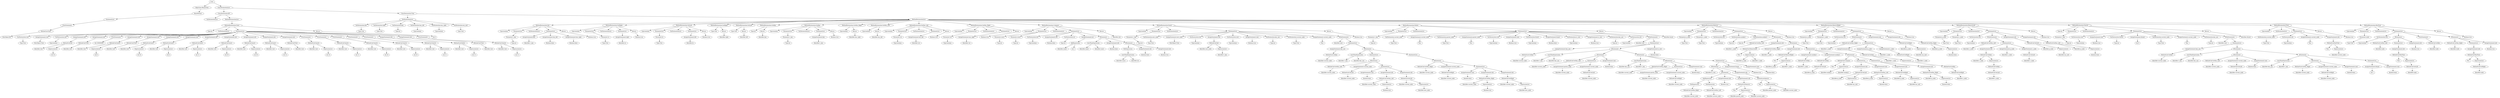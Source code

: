 digraph {
n0 [label="Goal:"];
n1 [label="MainClass:BinaryTree"];
n2 [label="MainMethod:"];
n3 [label="StatementList:"];
n4 [label="PrintStatement:"];
n5 [label="MethodCall:Start"];
n6 [label="NewObject:BT"];
n5 -> n6
n4 -> n5
n3 -> n4
n2 -> n3
n1 -> n2
n0 -> n1
n7 [label="ClassDeclarationList:"];
n8 [label="ClassDeclaration:BT"];
n9 [label="VarDeclarationList:"];
n8 -> n9
n10 [label="MethodDeclarationList:"];
n11 [label="MethodDeclaration:Start"];
n12 [label="Type:int"];
n11 -> n12
n13 [label="VarDeclarationList:"];
n11 -> n13
n14 [label="StatementList:"];
n15 [label="VarDeclaration:root"];
n16 [label="Type:Tree"];
n15 -> n16
n14 -> n15
n17 [label="AssignStatement:root"];
n18 [label="NewObject:Tree"];
n17 -> n18
n14 -> n17
n19 [label="VarDeclaration:ntb"];
n20 [label="Type:boolean"];
n19 -> n20
n14 -> n19
n21 [label="AssignStatement:ntb"];
n22 [label="MethodCall:Init"];
n23 [label="Identifier:root"];
n22 -> n23
n24 [label="ExpressionList:"];
n25 [label="Int:16"];
n24 -> n25
n22 -> n24
n21 -> n22
n14 -> n21
n26 [label="AssignStatement:ntb"];
n27 [label="MethodCall:Print"];
n28 [label="Identifier:root"];
n27 -> n28
n26 -> n27
n14 -> n26
n29 [label="PrintStatement:"];
n30 [label="Int:100000000"];
n29 -> n30
n14 -> n29
n31 [label="AssignStatement:ntb"];
n32 [label="MethodCall:Insert"];
n33 [label="Identifier:root"];
n32 -> n33
n34 [label="ExpressionList:"];
n35 [label="Int:8"];
n34 -> n35
n32 -> n34
n31 -> n32
n14 -> n31
n36 [label="AssignStatement:ntb"];
n37 [label="MethodCall:Print"];
n38 [label="Identifier:root"];
n37 -> n38
n36 -> n37
n14 -> n36
n39 [label="AssignStatement:ntb"];
n40 [label="MethodCall:Insert"];
n41 [label="Identifier:root"];
n40 -> n41
n42 [label="ExpressionList:"];
n43 [label="Int:24"];
n42 -> n43
n40 -> n42
n39 -> n40
n14 -> n39
n44 [label="AssignStatement:ntb"];
n45 [label="MethodCall:Insert"];
n46 [label="Identifier:root"];
n45 -> n46
n47 [label="ExpressionList:"];
n48 [label="Int:4"];
n47 -> n48
n45 -> n47
n44 -> n45
n14 -> n44
n49 [label="AssignStatement:ntb"];
n50 [label="MethodCall:Insert"];
n51 [label="Identifier:root"];
n50 -> n51
n52 [label="ExpressionList:"];
n53 [label="Int:12"];
n52 -> n53
n50 -> n52
n49 -> n50
n14 -> n49
n54 [label="AssignStatement:ntb"];
n55 [label="MethodCall:Insert"];
n56 [label="Identifier:root"];
n55 -> n56
n57 [label="ExpressionList:"];
n58 [label="Int:20"];
n57 -> n58
n55 -> n57
n54 -> n55
n14 -> n54
n59 [label="AssignStatement:ntb"];
n60 [label="MethodCall:Insert"];
n61 [label="Identifier:root"];
n60 -> n61
n62 [label="ExpressionList:"];
n63 [label="Int:28"];
n62 -> n63
n60 -> n62
n59 -> n60
n14 -> n59
n64 [label="AssignStatement:ntb"];
n65 [label="MethodCall:Insert"];
n66 [label="Identifier:root"];
n65 -> n66
n67 [label="ExpressionList:"];
n68 [label="Int:14"];
n67 -> n68
n65 -> n67
n64 -> n65
n14 -> n64
n69 [label="AssignStatement:ntb"];
n70 [label="MethodCall:Print"];
n71 [label="Identifier:root"];
n70 -> n71
n69 -> n70
n14 -> n69
n72 [label="PrintStatement:"];
n73 [label="MethodCall:Search"];
n74 [label="Identifier:root"];
n73 -> n74
n75 [label="ExpressionList:"];
n76 [label="Int:24"];
n75 -> n76
n73 -> n75
n72 -> n73
n14 -> n72
n77 [label="PrintStatement:"];
n78 [label="MethodCall:Search"];
n79 [label="Identifier:root"];
n78 -> n79
n80 [label="ExpressionList:"];
n81 [label="Int:12"];
n80 -> n81
n78 -> n80
n77 -> n78
n14 -> n77
n82 [label="PrintStatement:"];
n83 [label="MethodCall:Search"];
n84 [label="Identifier:root"];
n83 -> n84
n85 [label="ExpressionList:"];
n86 [label="Int:16"];
n85 -> n86
n83 -> n85
n82 -> n83
n14 -> n82
n87 [label="PrintStatement:"];
n88 [label="MethodCall:Search"];
n89 [label="Identifier:root"];
n88 -> n89
n90 [label="ExpressionList:"];
n91 [label="Int:50"];
n90 -> n91
n88 -> n90
n87 -> n88
n14 -> n87
n92 [label="PrintStatement:"];
n93 [label="MethodCall:Search"];
n94 [label="Identifier:root"];
n93 -> n94
n95 [label="ExpressionList:"];
n96 [label="Int:12"];
n95 -> n96
n93 -> n95
n92 -> n93
n14 -> n92
n97 [label="AssignStatement:ntb"];
n98 [label="MethodCall:Delete"];
n99 [label="Identifier:root"];
n98 -> n99
n100 [label="ExpressionList:"];
n101 [label="Int:12"];
n100 -> n101
n98 -> n100
n97 -> n98
n14 -> n97
n102 [label="AssignStatement:ntb"];
n103 [label="MethodCall:Print"];
n104 [label="Identifier:root"];
n103 -> n104
n102 -> n103
n14 -> n102
n105 [label="PrintStatement:"];
n106 [label="MethodCall:Search"];
n107 [label="Identifier:root"];
n106 -> n107
n108 [label="ExpressionList:"];
n109 [label="Int:12"];
n108 -> n109
n106 -> n108
n105 -> n106
n14 -> n105
n11 -> n14
n110 [label="Return:"];
n111 [label="Int:0"];
n110 -> n111
n11 -> n110
n10 -> n11
n8 -> n10
n7 -> n8
n112 [label="ClassDeclaration:Tree"];
n113 [label="VarDeclarationList:"];
n114 [label="VarDeclaration:left"];
n115 [label="Type:Tree"];
n114 -> n115
n113 -> n114
n116 [label="VarDeclaration:right"];
n117 [label="Type:Tree"];
n116 -> n117
n113 -> n116
n118 [label="VarDeclaration:key"];
n119 [label="Type:int"];
n118 -> n119
n113 -> n118
n120 [label="VarDeclaration:has_left"];
n121 [label="Type:boolean"];
n120 -> n121
n113 -> n120
n122 [label="VarDeclaration:has_right"];
n123 [label="Type:boolean"];
n122 -> n123
n113 -> n122
n124 [label="VarDeclaration:my_null"];
n125 [label="Type:Tree"];
n124 -> n125
n113 -> n124
n112 -> n113
n126 [label="MethodDeclarationList:"];
n127 [label="MethodDeclaration:Init"];
n128 [label="Type:boolean"];
n127 -> n128
n129 [label="ParameterList:"];
n130 [label="Parameter:v_key"];
n131 [label="Type:int"];
n130 -> n131
n129 -> n130
n127 -> n129
n132 [label="VarDeclarationList:"];
n127 -> n132
n133 [label="StatementList:"];
n134 [label="AssignStatement:key"];
n135 [label="Identifier:v_key"];
n134 -> n135
n133 -> n134
n136 [label="AssignStatement:has_left"];
n137 [label="Boolean:false"];
n136 -> n137
n133 -> n136
n138 [label="AssignStatement:has_right"];
n139 [label="Boolean:false"];
n138 -> n139
n133 -> n138
n127 -> n133
n140 [label="Return:"];
n141 [label="Boolean:true"];
n140 -> n141
n127 -> n140
n126 -> n127
n142 [label="MethodDeclaration:SetRight"];
n143 [label="Type:boolean"];
n142 -> n143
n144 [label="ParameterList:"];
n145 [label="Parameter:rn"];
n146 [label="Type:Tree"];
n145 -> n146
n144 -> n145
n142 -> n144
n147 [label="VarDeclarationList:"];
n142 -> n147
n148 [label="StatementList:"];
n149 [label="AssignStatement:right"];
n150 [label="Identifier:rn"];
n149 -> n150
n148 -> n149
n142 -> n148
n151 [label="Return:"];
n152 [label="Boolean:true"];
n151 -> n152
n142 -> n151
n126 -> n142
n153 [label="MethodDeclaration:SetLeft"];
n154 [label="Type:boolean"];
n153 -> n154
n155 [label="ParameterList:"];
n156 [label="Parameter:ln"];
n157 [label="Type:Tree"];
n156 -> n157
n155 -> n156
n153 -> n155
n158 [label="VarDeclarationList:"];
n153 -> n158
n159 [label="StatementList:"];
n160 [label="AssignStatement:left"];
n161 [label="Identifier:ln"];
n160 -> n161
n159 -> n160
n153 -> n159
n162 [label="Return:"];
n163 [label="Boolean:true"];
n162 -> n163
n153 -> n162
n126 -> n153
n164 [label="MethodDeclaration:GetRight"];
n165 [label="Type:Tree"];
n164 -> n165
n166 [label="Return:"];
n167 [label="Identifier:right"];
n166 -> n167
n164 -> n166
n126 -> n164
n168 [label="MethodDeclaration:GetLeft"];
n169 [label="Type:Tree"];
n168 -> n169
n170 [label="Return:"];
n171 [label="Identifier:left"];
n170 -> n171
n168 -> n170
n126 -> n168
n172 [label="MethodDeclaration:GetKey"];
n173 [label="Type:int"];
n172 -> n173
n174 [label="Return:"];
n175 [label="Identifier:key"];
n174 -> n175
n172 -> n174
n126 -> n172
n176 [label="MethodDeclaration:SetKey"];
n177 [label="Type:boolean"];
n176 -> n177
n178 [label="ParameterList:"];
n179 [label="Parameter:v_key"];
n180 [label="Type:int"];
n179 -> n180
n178 -> n179
n176 -> n178
n181 [label="VarDeclarationList:"];
n176 -> n181
n182 [label="StatementList:"];
n183 [label="AssignStatement:key"];
n184 [label="Identifier:v_key"];
n183 -> n184
n182 -> n183
n176 -> n182
n185 [label="Return:"];
n186 [label="Boolean:true"];
n185 -> n186
n176 -> n185
n126 -> n176
n187 [label="MethodDeclaration:GetHas_Right"];
n188 [label="Type:boolean"];
n187 -> n188
n189 [label="Return:"];
n190 [label="Identifier:has_right"];
n189 -> n190
n187 -> n189
n126 -> n187
n191 [label="MethodDeclaration:GetHas_Left"];
n192 [label="Type:boolean"];
n191 -> n192
n193 [label="Return:"];
n194 [label="Identifier:has_left"];
n193 -> n194
n191 -> n193
n126 -> n191
n195 [label="MethodDeclaration:SetHas_Left"];
n196 [label="Type:boolean"];
n195 -> n196
n197 [label="ParameterList:"];
n198 [label="Parameter:val"];
n199 [label="Type:boolean"];
n198 -> n199
n197 -> n198
n195 -> n197
n200 [label="VarDeclarationList:"];
n195 -> n200
n201 [label="StatementList:"];
n202 [label="AssignStatement:has_left"];
n203 [label="Identifier:val"];
n202 -> n203
n201 -> n202
n195 -> n201
n204 [label="Return:"];
n205 [label="Boolean:true"];
n204 -> n205
n195 -> n204
n126 -> n195
n206 [label="MethodDeclaration:SetHas_Right"];
n207 [label="Type:boolean"];
n206 -> n207
n208 [label="ParameterList:"];
n209 [label="Parameter:val"];
n210 [label="Type:boolean"];
n209 -> n210
n208 -> n209
n206 -> n208
n211 [label="VarDeclarationList:"];
n206 -> n211
n212 [label="StatementList:"];
n213 [label="AssignStatement:has_right"];
n214 [label="Identifier:val"];
n213 -> n214
n212 -> n213
n206 -> n212
n215 [label="Return:"];
n216 [label="Boolean:true"];
n215 -> n216
n206 -> n215
n126 -> n206
n217 [label="MethodDeclaration:Compare"];
n218 [label="Type:boolean"];
n217 -> n218
n219 [label="ParameterList:"];
n220 [label="Parameter:num1"];
n221 [label="Type:int"];
n220 -> n221
n219 -> n220
n222 [label="Parameter:num2"];
n223 [label="Type:int"];
n222 -> n223
n219 -> n222
n217 -> n219
n224 [label="VarDeclarationList:"];
n217 -> n224
n225 [label="StatementList:"];
n226 [label="VarDeclaration:ntb"];
n227 [label="Type:boolean"];
n226 -> n227
n225 -> n226
n228 [label="AssignStatement:ntb"];
n229 [label="Boolean:false"];
n228 -> n229
n225 -> n228
n230 [label="VarDeclaration:nti"];
n231 [label="Type:int"];
n230 -> n231
n225 -> n230
n232 [label="AssignStatement:nti"];
n233 [label="AddExpression:"];
n234 [label="Identifier:num2"];
n233 -> n234
n235 [label="Int:1"];
n233 -> n235
n232 -> n233
n225 -> n232
n236 [label="IfStatement:"];
n237 [label="LessThanExpression:"];
n238 [label="Identifier:num1"];
n237 -> n238
n239 [label="Identifier:num2"];
n237 -> n239
n236 -> n237
n240 [label="AssignStatement:ntb"];
n241 [label="Boolean:false"];
n240 -> n241
n236 -> n240
n242 [label="IfStatement:"];
n243 [label="NotExpression:"];
n244 [label="LessThanExpression:"];
n245 [label="Identifier:num1"];
n244 -> n245
n246 [label="Identifier:nti"];
n244 -> n246
n243 -> n244
n242 -> n243
n247 [label="AssignStatement:ntb"];
n248 [label="Boolean:false"];
n247 -> n248
n242 -> n247
n249 [label="AssignStatement:ntb"];
n250 [label="Boolean:true"];
n249 -> n250
n242 -> n249
n236 -> n242
n225 -> n236
n217 -> n225
n251 [label="Return:"];
n252 [label="Identifier:ntb"];
n251 -> n252
n217 -> n251
n126 -> n217
n253 [label="MethodDeclaration:Insert"];
n254 [label="Type:boolean"];
n253 -> n254
n255 [label="ParameterList:"];
n256 [label="Parameter:v_key"];
n257 [label="Type:int"];
n256 -> n257
n255 -> n256
n253 -> n255
n258 [label="VarDeclarationList:"];
n253 -> n258
n259 [label="StatementList:"];
n260 [label="VarDeclaration:new_node"];
n261 [label="Type:Tree"];
n260 -> n261
n259 -> n260
n262 [label="AssignStatement:new_node"];
n263 [label="NewObject:Tree"];
n262 -> n263
n259 -> n262
n264 [label="VarDeclaration:ntb"];
n265 [label="Type:boolean"];
n264 -> n265
n259 -> n264
n266 [label="AssignStatement:ntb"];
n267 [label="MethodCall:Init"];
n268 [label="Identifier:new_node"];
n267 -> n268
n269 [label="ExpressionList:"];
n270 [label="Identifier:v_key"];
n269 -> n270
n267 -> n269
n266 -> n267
n259 -> n266
n271 [label="VarDeclaration:cont"];
n272 [label="Type:boolean"];
n271 -> n272
n259 -> n271
n273 [label="AssignStatement:cont"];
n274 [label="Boolean:true"];
n273 -> n274
n259 -> n273
n275 [label="VarDeclaration:key_aux"];
n276 [label="Type:int"];
n275 -> n276
n259 -> n275
n277 [label="VarDeclaration:current_node"];
n278 [label="Type:Tree"];
n277 -> n278
n259 -> n277
n279 [label="AssignStatement:current_node"];
n280 [label="This:"];
n279 -> n280
n259 -> n279
n281 [label="WhileStatement:"];
n282 [label="Identifier:cont"];
n281 -> n282
n283 [label="StatementList:"];
n284 [label="AssignStatement:key_aux"];
n285 [label="MethodCall:GetKey"];
n286 [label="Identifier:current_node"];
n285 -> n286
n284 -> n285
n283 -> n284
n287 [label="IfStatement:"];
n288 [label="LessThanExpression:"];
n289 [label="Identifier:v_key"];
n288 -> n289
n290 [label="Identifier:key_aux"];
n288 -> n290
n287 -> n288
n291 [label="StatementList:"];
n292 [label="IfStatement:"];
n293 [label="MethodCall:GetHas_Left"];
n294 [label="Identifier:current_node"];
n293 -> n294
n292 -> n293
n295 [label="AssignStatement:current_node"];
n296 [label="MethodCall:GetLeft"];
n297 [label="Identifier:current_node"];
n296 -> n297
n295 -> n296
n292 -> n295
n298 [label="StatementList:"];
n299 [label="AssignStatement:cont"];
n300 [label="Boolean:false"];
n299 -> n300
n298 -> n299
n301 [label="AssignStatement:ntb"];
n302 [label="MethodCall:SetHas_Left"];
n303 [label="Identifier:current_node"];
n302 -> n303
n304 [label="ExpressionList:"];
n305 [label="Boolean:true"];
n304 -> n305
n302 -> n304
n301 -> n302
n298 -> n301
n306 [label="AssignStatement:ntb"];
n307 [label="MethodCall:SetLeft"];
n308 [label="Identifier:current_node"];
n307 -> n308
n309 [label="ExpressionList:"];
n310 [label="Identifier:new_node"];
n309 -> n310
n307 -> n309
n306 -> n307
n298 -> n306
n292 -> n298
n291 -> n292
n287 -> n291
n311 [label="StatementList:"];
n312 [label="IfStatement:"];
n313 [label="MethodCall:GetHas_Right"];
n314 [label="Identifier:current_node"];
n313 -> n314
n312 -> n313
n315 [label="AssignStatement:current_node"];
n316 [label="MethodCall:GetRight"];
n317 [label="Identifier:current_node"];
n316 -> n317
n315 -> n316
n312 -> n315
n318 [label="StatementList:"];
n319 [label="AssignStatement:cont"];
n320 [label="Boolean:false"];
n319 -> n320
n318 -> n319
n321 [label="AssignStatement:ntb"];
n322 [label="MethodCall:SetHas_Right"];
n323 [label="Identifier:current_node"];
n322 -> n323
n324 [label="ExpressionList:"];
n325 [label="Boolean:true"];
n324 -> n325
n322 -> n324
n321 -> n322
n318 -> n321
n326 [label="AssignStatement:ntb"];
n327 [label="MethodCall:SetRight"];
n328 [label="Identifier:current_node"];
n327 -> n328
n329 [label="ExpressionList:"];
n330 [label="Identifier:new_node"];
n329 -> n330
n327 -> n329
n326 -> n327
n318 -> n326
n312 -> n318
n311 -> n312
n287 -> n311
n283 -> n287
n281 -> n283
n259 -> n281
n253 -> n259
n331 [label="Return:"];
n332 [label="Boolean:true"];
n331 -> n332
n253 -> n331
n126 -> n253
n333 [label="MethodDeclaration:Delete"];
n334 [label="Type:boolean"];
n333 -> n334
n335 [label="ParameterList:"];
n336 [label="Parameter:v_key"];
n337 [label="Type:int"];
n336 -> n337
n335 -> n336
n333 -> n335
n338 [label="VarDeclarationList:"];
n333 -> n338
n339 [label="StatementList:"];
n340 [label="VarDeclaration:current_node"];
n341 [label="Type:Tree"];
n340 -> n341
n339 -> n340
n342 [label="AssignStatement:current_node"];
n343 [label="This:"];
n342 -> n343
n339 -> n342
n344 [label="VarDeclaration:parent_node"];
n345 [label="Type:Tree"];
n344 -> n345
n339 -> n344
n346 [label="AssignStatement:parent_node"];
n347 [label="This:"];
n346 -> n347
n339 -> n346
n348 [label="VarDeclaration:cont"];
n349 [label="Type:boolean"];
n348 -> n349
n339 -> n348
n350 [label="AssignStatement:cont"];
n351 [label="Boolean:true"];
n350 -> n351
n339 -> n350
n352 [label="VarDeclaration:found"];
n353 [label="Type:boolean"];
n352 -> n353
n339 -> n352
n354 [label="AssignStatement:found"];
n355 [label="Boolean:false"];
n354 -> n355
n339 -> n354
n356 [label="VarDeclaration:is_root"];
n357 [label="Type:boolean"];
n356 -> n357
n339 -> n356
n358 [label="AssignStatement:is_root"];
n359 [label="Boolean:true"];
n358 -> n359
n339 -> n358
n360 [label="VarDeclaration:key_aux"];
n361 [label="Type:int"];
n360 -> n361
n339 -> n360
n362 [label="VarDeclaration:ntb"];
n363 [label="Type:boolean"];
n362 -> n363
n339 -> n362
n364 [label="WhileStatement:"];
n365 [label="Identifier:cont"];
n364 -> n365
n366 [label="StatementList:"];
n367 [label="AssignStatement:key_aux"];
n368 [label="MethodCall:GetKey"];
n369 [label="Identifier:current_node"];
n368 -> n369
n367 -> n368
n366 -> n367
n370 [label="IfStatement:"];
n371 [label="LessThanExpression:"];
n372 [label="Identifier:v_key"];
n371 -> n372
n373 [label="Identifier:key_aux"];
n371 -> n373
n370 -> n371
n374 [label="IfStatement:"];
n375 [label="MethodCall:GetHas_Left"];
n376 [label="Identifier:current_node"];
n375 -> n376
n374 -> n375
n377 [label="StatementList:"];
n378 [label="AssignStatement:parent_node"];
n379 [label="Identifier:current_node"];
n378 -> n379
n377 -> n378
n380 [label="AssignStatement:current_node"];
n381 [label="MethodCall:GetLeft"];
n382 [label="Identifier:current_node"];
n381 -> n382
n380 -> n381
n377 -> n380
n374 -> n377
n383 [label="AssignStatement:cont"];
n384 [label="Boolean:false"];
n383 -> n384
n374 -> n383
n370 -> n374
n385 [label="IfStatement:"];
n386 [label="LessThanExpression:"];
n387 [label="Identifier:key_aux"];
n386 -> n387
n388 [label="Identifier:v_key"];
n386 -> n388
n385 -> n386
n389 [label="IfStatement:"];
n390 [label="MethodCall:GetHas_Right"];
n391 [label="Identifier:current_node"];
n390 -> n391
n389 -> n390
n392 [label="StatementList:"];
n393 [label="AssignStatement:parent_node"];
n394 [label="Identifier:current_node"];
n393 -> n394
n392 -> n393
n395 [label="AssignStatement:current_node"];
n396 [label="MethodCall:GetRight"];
n397 [label="Identifier:current_node"];
n396 -> n397
n395 -> n396
n392 -> n395
n389 -> n392
n398 [label="AssignStatement:cont"];
n399 [label="Boolean:false"];
n398 -> n399
n389 -> n398
n385 -> n389
n400 [label="StatementList:"];
n401 [label="IfStatement:"];
n402 [label="Identifier:is_root"];
n401 -> n402
n403 [label="IfStatement:"];
n404 [label="AndExpression:"];
n405 [label="NotExpression:"];
n406 [label="MethodCall:GetHas_Right"];
n407 [label="Identifier:current_node"];
n406 -> n407
n405 -> n406
n404 -> n405
n408 [label="NotExpression:"];
n409 [label="MethodCall:GetHas_Left"];
n410 [label="Identifier:current_node"];
n409 -> n410
n408 -> n409
n404 -> n408
n403 -> n404
n411 [label="AssignStatement:ntb"];
n412 [label="Boolean:true"];
n411 -> n412
n403 -> n411
n413 [label="AssignStatement:ntb"];
n414 [label="MethodCall:Remove"];
n415 [label="This:"];
n414 -> n415
n416 [label="ExpressionList:"];
n417 [label="Identifier:parent_node"];
n416 -> n417
n418 [label="Identifier:current_node"];
n416 -> n418
n414 -> n416
n413 -> n414
n403 -> n413
n401 -> n403
n419 [label="AssignStatement:ntb"];
n420 [label="MethodCall:Remove"];
n421 [label="This:"];
n420 -> n421
n422 [label="ExpressionList:"];
n423 [label="Identifier:parent_node"];
n422 -> n423
n424 [label="Identifier:current_node"];
n422 -> n424
n420 -> n422
n419 -> n420
n401 -> n419
n400 -> n401
n425 [label="AssignStatement:found"];
n426 [label="Boolean:true"];
n425 -> n426
n400 -> n425
n427 [label="AssignStatement:cont"];
n428 [label="Boolean:false"];
n427 -> n428
n400 -> n427
n385 -> n400
n370 -> n385
n366 -> n370
n429 [label="AssignStatement:is_root"];
n430 [label="Boolean:false"];
n429 -> n430
n366 -> n429
n364 -> n366
n339 -> n364
n333 -> n339
n431 [label="Return:"];
n432 [label="Identifier:found"];
n431 -> n432
n333 -> n431
n126 -> n333
n433 [label="MethodDeclaration:Remove"];
n434 [label="Type:boolean"];
n433 -> n434
n435 [label="ParameterList:"];
n436 [label="Parameter:p_node"];
n437 [label="Type:Tree"];
n436 -> n437
n435 -> n436
n438 [label="Parameter:c_node"];
n439 [label="Type:Tree"];
n438 -> n439
n435 -> n438
n433 -> n435
n440 [label="VarDeclarationList:"];
n433 -> n440
n441 [label="StatementList:"];
n442 [label="VarDeclaration:ntb"];
n443 [label="Type:boolean"];
n442 -> n443
n441 -> n442
n444 [label="VarDeclaration:auxkey1"];
n445 [label="Type:int"];
n444 -> n445
n441 -> n444
n446 [label="VarDeclaration:auxkey2"];
n447 [label="Type:int"];
n446 -> n447
n441 -> n446
n448 [label="IfStatement:"];
n449 [label="MethodCall:GetHas_Left"];
n450 [label="Identifier:c_node"];
n449 -> n450
n448 -> n449
n451 [label="AssignStatement:ntb"];
n452 [label="MethodCall:RemoveLeft"];
n453 [label="This:"];
n452 -> n453
n454 [label="ExpressionList:"];
n455 [label="Identifier:p_node"];
n454 -> n455
n456 [label="Identifier:c_node"];
n454 -> n456
n452 -> n454
n451 -> n452
n448 -> n451
n457 [label="IfStatement:"];
n458 [label="MethodCall:GetHas_Right"];
n459 [label="Identifier:c_node"];
n458 -> n459
n457 -> n458
n460 [label="AssignStatement:ntb"];
n461 [label="MethodCall:RemoveRight"];
n462 [label="This:"];
n461 -> n462
n463 [label="ExpressionList:"];
n464 [label="Identifier:p_node"];
n463 -> n464
n465 [label="Identifier:c_node"];
n463 -> n465
n461 -> n463
n460 -> n461
n457 -> n460
n466 [label="StatementList:"];
n467 [label="AssignStatement:auxkey1"];
n468 [label="MethodCall:GetKey"];
n469 [label="Identifier:c_node"];
n468 -> n469
n467 -> n468
n466 -> n467
n470 [label="AssignStatement:auxkey2"];
n471 [label="MethodCall:GetKey"];
n472 [label="MethodCall:GetLeft"];
n473 [label="Identifier:p_node"];
n472 -> n473
n471 -> n472
n470 -> n471
n466 -> n470
n474 [label="IfStatement:"];
n475 [label="MethodCall:Compare"];
n476 [label="This:"];
n475 -> n476
n477 [label="ExpressionList:"];
n478 [label="Identifier:auxkey1"];
n477 -> n478
n479 [label="Identifier:auxkey2"];
n477 -> n479
n475 -> n477
n474 -> n475
n480 [label="StatementList:"];
n481 [label="AssignStatement:ntb"];
n482 [label="MethodCall:SetLeft"];
n483 [label="Identifier:p_node"];
n482 -> n483
n484 [label="ExpressionList:"];
n485 [label="Identifier:my_null"];
n484 -> n485
n482 -> n484
n481 -> n482
n480 -> n481
n486 [label="AssignStatement:ntb"];
n487 [label="MethodCall:SetHas_Left"];
n488 [label="Identifier:p_node"];
n487 -> n488
n489 [label="ExpressionList:"];
n490 [label="Boolean:false"];
n489 -> n490
n487 -> n489
n486 -> n487
n480 -> n486
n474 -> n480
n491 [label="StatementList:"];
n492 [label="AssignStatement:ntb"];
n493 [label="MethodCall:SetRight"];
n494 [label="Identifier:p_node"];
n493 -> n494
n495 [label="ExpressionList:"];
n496 [label="Identifier:my_null"];
n495 -> n496
n493 -> n495
n492 -> n493
n491 -> n492
n497 [label="AssignStatement:ntb"];
n498 [label="MethodCall:SetHas_Right"];
n499 [label="Identifier:p_node"];
n498 -> n499
n500 [label="ExpressionList:"];
n501 [label="Boolean:false"];
n500 -> n501
n498 -> n500
n497 -> n498
n491 -> n497
n474 -> n491
n466 -> n474
n457 -> n466
n448 -> n457
n441 -> n448
n433 -> n441
n502 [label="Return:"];
n503 [label="Boolean:true"];
n502 -> n503
n433 -> n502
n126 -> n433
n504 [label="MethodDeclaration:RemoveRight"];
n505 [label="Type:boolean"];
n504 -> n505
n506 [label="ParameterList:"];
n507 [label="Parameter:p_node"];
n508 [label="Type:Tree"];
n507 -> n508
n506 -> n507
n509 [label="Parameter:c_node"];
n510 [label="Type:Tree"];
n509 -> n510
n506 -> n509
n504 -> n506
n511 [label="VarDeclarationList:"];
n504 -> n511
n512 [label="StatementList:"];
n513 [label="VarDeclaration:ntb"];
n514 [label="Type:boolean"];
n513 -> n514
n512 -> n513
n515 [label="WhileStatement:"];
n516 [label="MethodCall:GetHas_Right"];
n517 [label="Identifier:c_node"];
n516 -> n517
n515 -> n516
n518 [label="StatementList:"];
n519 [label="AssignStatement:ntb"];
n520 [label="MethodCall:SetKey"];
n521 [label="Identifier:c_node"];
n520 -> n521
n522 [label="ExpressionList:"];
n523 [label="MethodCall:GetKey"];
n524 [label="MethodCall:GetRight"];
n525 [label="Identifier:c_node"];
n524 -> n525
n523 -> n524
n522 -> n523
n520 -> n522
n519 -> n520
n518 -> n519
n526 [label="AssignStatement:p_node"];
n527 [label="Identifier:c_node"];
n526 -> n527
n518 -> n526
n528 [label="AssignStatement:c_node"];
n529 [label="MethodCall:GetRight"];
n530 [label="Identifier:c_node"];
n529 -> n530
n528 -> n529
n518 -> n528
n515 -> n518
n512 -> n515
n531 [label="AssignStatement:ntb"];
n532 [label="MethodCall:SetRight"];
n533 [label="Identifier:p_node"];
n532 -> n533
n534 [label="ExpressionList:"];
n535 [label="Identifier:my_null"];
n534 -> n535
n532 -> n534
n531 -> n532
n512 -> n531
n536 [label="AssignStatement:ntb"];
n537 [label="MethodCall:SetHas_Right"];
n538 [label="Identifier:p_node"];
n537 -> n538
n539 [label="ExpressionList:"];
n540 [label="Boolean:false"];
n539 -> n540
n537 -> n539
n536 -> n537
n512 -> n536
n504 -> n512
n541 [label="Return:"];
n542 [label="Boolean:true"];
n541 -> n542
n504 -> n541
n126 -> n504
n543 [label="MethodDeclaration:RemoveLeft"];
n544 [label="Type:boolean"];
n543 -> n544
n545 [label="ParameterList:"];
n546 [label="Parameter:p_node"];
n547 [label="Type:Tree"];
n546 -> n547
n545 -> n546
n548 [label="Parameter:c_node"];
n549 [label="Type:Tree"];
n548 -> n549
n545 -> n548
n543 -> n545
n550 [label="VarDeclarationList:"];
n543 -> n550
n551 [label="StatementList:"];
n552 [label="VarDeclaration:ntb"];
n553 [label="Type:boolean"];
n552 -> n553
n551 -> n552
n554 [label="WhileStatement:"];
n555 [label="MethodCall:GetHas_Left"];
n556 [label="Identifier:c_node"];
n555 -> n556
n554 -> n555
n557 [label="StatementList:"];
n558 [label="AssignStatement:ntb"];
n559 [label="MethodCall:SetKey"];
n560 [label="Identifier:c_node"];
n559 -> n560
n561 [label="ExpressionList:"];
n562 [label="MethodCall:GetKey"];
n563 [label="MethodCall:GetLeft"];
n564 [label="Identifier:c_node"];
n563 -> n564
n562 -> n563
n561 -> n562
n559 -> n561
n558 -> n559
n557 -> n558
n565 [label="AssignStatement:p_node"];
n566 [label="Identifier:c_node"];
n565 -> n566
n557 -> n565
n567 [label="AssignStatement:c_node"];
n568 [label="MethodCall:GetLeft"];
n569 [label="Identifier:c_node"];
n568 -> n569
n567 -> n568
n557 -> n567
n554 -> n557
n551 -> n554
n570 [label="AssignStatement:ntb"];
n571 [label="MethodCall:SetLeft"];
n572 [label="Identifier:p_node"];
n571 -> n572
n573 [label="ExpressionList:"];
n574 [label="Identifier:my_null"];
n573 -> n574
n571 -> n573
n570 -> n571
n551 -> n570
n575 [label="AssignStatement:ntb"];
n576 [label="MethodCall:SetHas_Left"];
n577 [label="Identifier:p_node"];
n576 -> n577
n578 [label="ExpressionList:"];
n579 [label="Boolean:false"];
n578 -> n579
n576 -> n578
n575 -> n576
n551 -> n575
n543 -> n551
n580 [label="Return:"];
n581 [label="Boolean:true"];
n580 -> n581
n543 -> n580
n126 -> n543
n582 [label="MethodDeclaration:Search"];
n583 [label="Type:int"];
n582 -> n583
n584 [label="ParameterList:"];
n585 [label="Parameter:v_key"];
n586 [label="Type:int"];
n585 -> n586
n584 -> n585
n582 -> n584
n587 [label="VarDeclarationList:"];
n582 -> n587
n588 [label="StatementList:"];
n589 [label="VarDeclaration:cont"];
n590 [label="Type:boolean"];
n589 -> n590
n588 -> n589
n591 [label="AssignStatement:cont"];
n592 [label="Boolean:true"];
n591 -> n592
n588 -> n591
n593 [label="VarDeclaration:ifound"];
n594 [label="Type:int"];
n593 -> n594
n588 -> n593
n595 [label="AssignStatement:ifound"];
n596 [label="Int:0"];
n595 -> n596
n588 -> n595
n597 [label="VarDeclaration:current_node"];
n598 [label="Type:Tree"];
n597 -> n598
n588 -> n597
n599 [label="AssignStatement:current_node"];
n600 [label="This:"];
n599 -> n600
n588 -> n599
n601 [label="VarDeclaration:key_aux"];
n602 [label="Type:int"];
n601 -> n602
n588 -> n601
n603 [label="WhileStatement:"];
n604 [label="Identifier:cont"];
n603 -> n604
n605 [label="StatementList:"];
n606 [label="AssignStatement:key_aux"];
n607 [label="MethodCall:GetKey"];
n608 [label="Identifier:current_node"];
n607 -> n608
n606 -> n607
n605 -> n606
n609 [label="IfStatement:"];
n610 [label="LessThanExpression:"];
n611 [label="Identifier:v_key"];
n610 -> n611
n612 [label="Identifier:key_aux"];
n610 -> n612
n609 -> n610
n613 [label="IfStatement:"];
n614 [label="MethodCall:GetHas_Left"];
n615 [label="Identifier:current_node"];
n614 -> n615
n613 -> n614
n616 [label="AssignStatement:current_node"];
n617 [label="MethodCall:GetLeft"];
n618 [label="Identifier:current_node"];
n617 -> n618
n616 -> n617
n613 -> n616
n619 [label="AssignStatement:cont"];
n620 [label="Boolean:false"];
n619 -> n620
n613 -> n619
n609 -> n613
n621 [label="IfStatement:"];
n622 [label="LessThanExpression:"];
n623 [label="Identifier:key_aux"];
n622 -> n623
n624 [label="Identifier:v_key"];
n622 -> n624
n621 -> n622
n625 [label="IfStatement:"];
n626 [label="MethodCall:GetHas_Right"];
n627 [label="Identifier:current_node"];
n626 -> n627
n625 -> n626
n628 [label="AssignStatement:current_node"];
n629 [label="MethodCall:GetRight"];
n630 [label="Identifier:current_node"];
n629 -> n630
n628 -> n629
n625 -> n628
n631 [label="AssignStatement:cont"];
n632 [label="Boolean:false"];
n631 -> n632
n625 -> n631
n621 -> n625
n633 [label="StatementList:"];
n634 [label="AssignStatement:ifound"];
n635 [label="Int:1"];
n634 -> n635
n633 -> n634
n636 [label="AssignStatement:cont"];
n637 [label="Boolean:false"];
n636 -> n637
n633 -> n636
n621 -> n633
n609 -> n621
n605 -> n609
n603 -> n605
n588 -> n603
n582 -> n588
n638 [label="Return:"];
n639 [label="Identifier:ifound"];
n638 -> n639
n582 -> n638
n126 -> n582
n640 [label="MethodDeclaration:Print"];
n641 [label="Type:boolean"];
n640 -> n641
n642 [label="VarDeclarationList:"];
n640 -> n642
n643 [label="StatementList:"];
n644 [label="VarDeclaration:current_node"];
n645 [label="Type:Tree"];
n644 -> n645
n643 -> n644
n646 [label="VarDeclaration:ntb"];
n647 [label="Type:boolean"];
n646 -> n647
n643 -> n646
n648 [label="AssignStatement:current_node"];
n649 [label="This:"];
n648 -> n649
n643 -> n648
n650 [label="AssignStatement:ntb"];
n651 [label="MethodCall:RecPrint"];
n652 [label="This:"];
n651 -> n652
n653 [label="ExpressionList:"];
n654 [label="Identifier:current_node"];
n653 -> n654
n651 -> n653
n650 -> n651
n643 -> n650
n640 -> n643
n655 [label="Return:"];
n656 [label="Boolean:true"];
n655 -> n656
n640 -> n655
n126 -> n640
n657 [label="MethodDeclaration:RecPrint"];
n658 [label="Type:boolean"];
n657 -> n658
n659 [label="ParameterList:"];
n660 [label="Parameter:node"];
n661 [label="Type:Tree"];
n660 -> n661
n659 -> n660
n657 -> n659
n662 [label="VarDeclarationList:"];
n657 -> n662
n663 [label="StatementList:"];
n664 [label="VarDeclaration:ntb"];
n665 [label="Type:boolean"];
n664 -> n665
n663 -> n664
n666 [label="IfStatement:"];
n667 [label="MethodCall:GetHas_Left"];
n668 [label="Identifier:node"];
n667 -> n668
n666 -> n667
n669 [label="StatementList:"];
n670 [label="AssignStatement:ntb"];
n671 [label="MethodCall:RecPrint"];
n672 [label="This:"];
n671 -> n672
n673 [label="ExpressionList:"];
n674 [label="MethodCall:GetLeft"];
n675 [label="Identifier:node"];
n674 -> n675
n673 -> n674
n671 -> n673
n670 -> n671
n669 -> n670
n666 -> n669
n676 [label="AssignStatement:ntb"];
n677 [label="Boolean:true"];
n676 -> n677
n666 -> n676
n663 -> n666
n678 [label="PrintStatement:"];
n679 [label="MethodCall:GetKey"];
n680 [label="Identifier:node"];
n679 -> n680
n678 -> n679
n663 -> n678
n681 [label="IfStatement:"];
n682 [label="MethodCall:GetHas_Right"];
n683 [label="Identifier:node"];
n682 -> n683
n681 -> n682
n684 [label="StatementList:"];
n685 [label="AssignStatement:ntb"];
n686 [label="MethodCall:RecPrint"];
n687 [label="This:"];
n686 -> n687
n688 [label="ExpressionList:"];
n689 [label="MethodCall:GetRight"];
n690 [label="Identifier:node"];
n689 -> n690
n688 -> n689
n686 -> n688
n685 -> n686
n684 -> n685
n681 -> n684
n691 [label="AssignStatement:ntb"];
n692 [label="Boolean:true"];
n691 -> n692
n681 -> n691
n663 -> n681
n657 -> n663
n693 [label="Return:"];
n694 [label="Boolean:true"];
n693 -> n694
n657 -> n693
n126 -> n657
n112 -> n126
n7 -> n112
n0 -> n7
}
